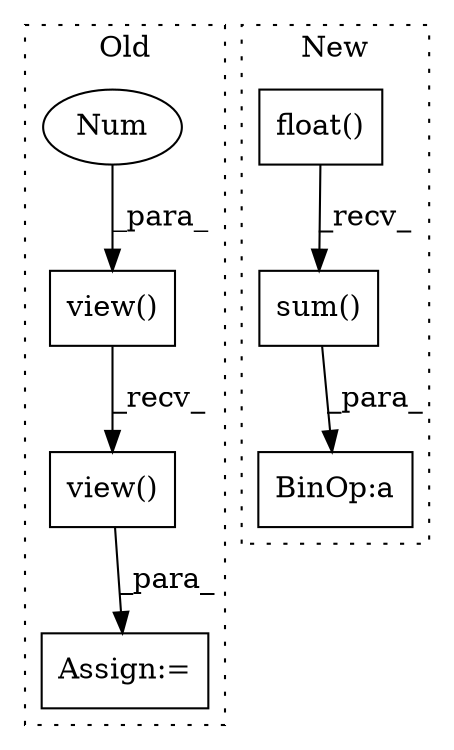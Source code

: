 digraph G {
subgraph cluster0 {
1 [label="view()" a="75" s="1118,1150" l="12,1" shape="box"];
3 [label="Assign:=" a="68" s="1360" l="3" shape="box"];
4 [label="Num" a="76" s="1130" l="2" shape="ellipse"];
7 [label="view()" a="75" s="1363,1381" l="17,14" shape="box"];
label = "Old";
style="dotted";
}
subgraph cluster1 {
2 [label="float()" a="75" s="934" l="95" shape="box"];
5 [label="sum()" a="75" s="1182" l="10" shape="box"];
6 [label="BinOp:a" a="82" s="1179" l="3" shape="box"];
label = "New";
style="dotted";
}
1 -> 7 [label="_recv_"];
2 -> 5 [label="_recv_"];
4 -> 1 [label="_para_"];
5 -> 6 [label="_para_"];
7 -> 3 [label="_para_"];
}